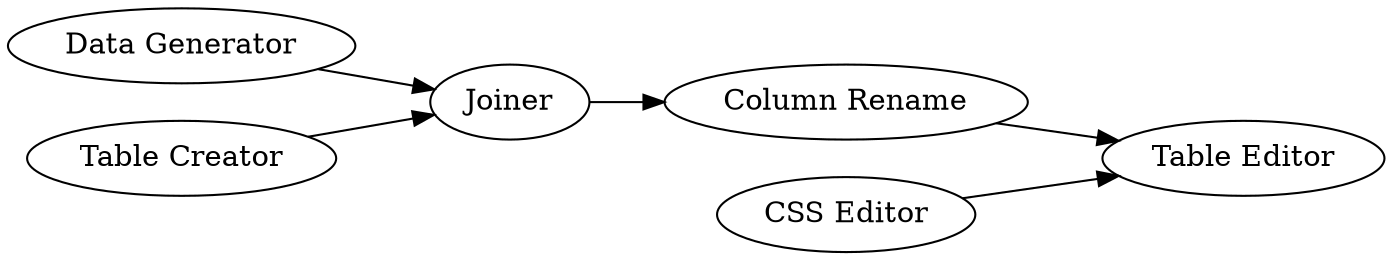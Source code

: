 digraph {
	"-2316392223127456716_3" [label="Data Generator"]
	"-2316392223127456716_7" [label=Joiner]
	"-8621541987226869035_2" [label="Table Editor"]
	"-8621541987226869035_1" [label="CSS Editor"]
	"-8621541987226869035_4" [label="Column Rename"]
	"-2316392223127456716_6" [label="Table Creator"]
	"-8621541987226869035_1" -> "-8621541987226869035_2"
	"-2316392223127456716_3" -> "-2316392223127456716_7"
	"-2316392223127456716_7" -> "-8621541987226869035_4"
	"-2316392223127456716_6" -> "-2316392223127456716_7"
	"-8621541987226869035_4" -> "-8621541987226869035_2"
	rankdir=LR
}
